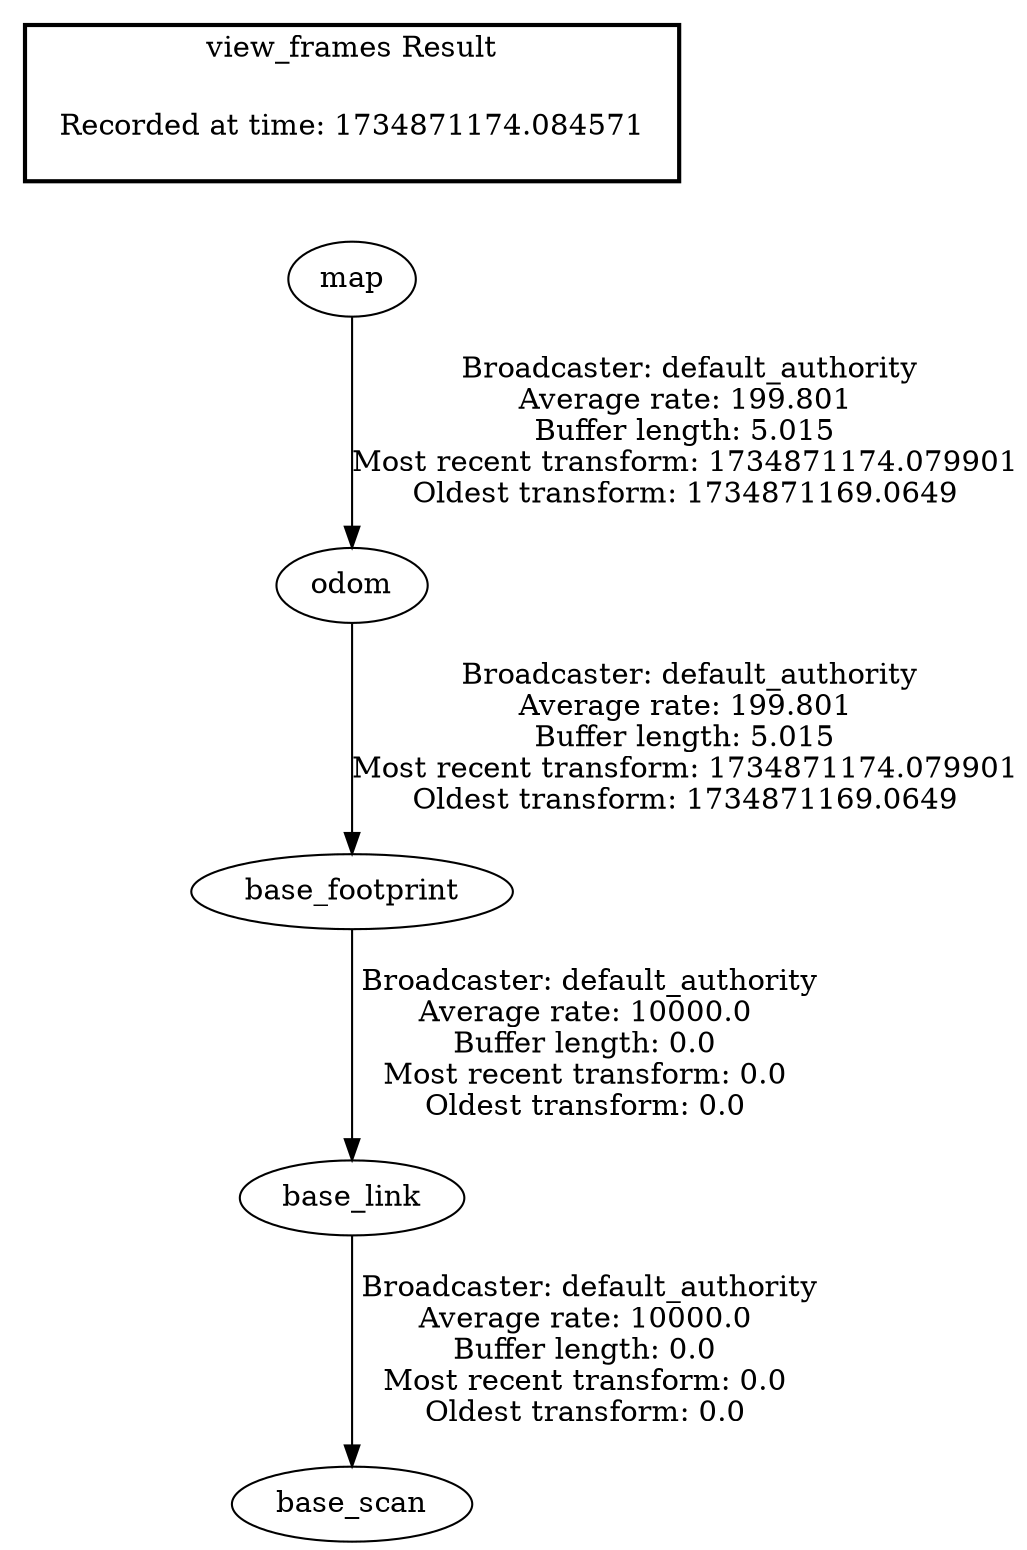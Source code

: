 digraph G {
"map" -> "odom"[label=" Broadcaster: default_authority\nAverage rate: 199.801\nBuffer length: 5.015\nMost recent transform: 1734871174.079901\nOldest transform: 1734871169.0649\n"];
"odom" -> "base_footprint"[label=" Broadcaster: default_authority\nAverage rate: 199.801\nBuffer length: 5.015\nMost recent transform: 1734871174.079901\nOldest transform: 1734871169.0649\n"];
"base_footprint" -> "base_link"[label=" Broadcaster: default_authority\nAverage rate: 10000.0\nBuffer length: 0.0\nMost recent transform: 0.0\nOldest transform: 0.0\n"];
"base_link" -> "base_scan"[label=" Broadcaster: default_authority\nAverage rate: 10000.0\nBuffer length: 0.0\nMost recent transform: 0.0\nOldest transform: 0.0\n"];
edge [style=invis];
 subgraph cluster_legend { style=bold; color=black; label ="view_frames Result";
"Recorded at time: 1734871174.084571"[ shape=plaintext ] ;
}->"map";
}